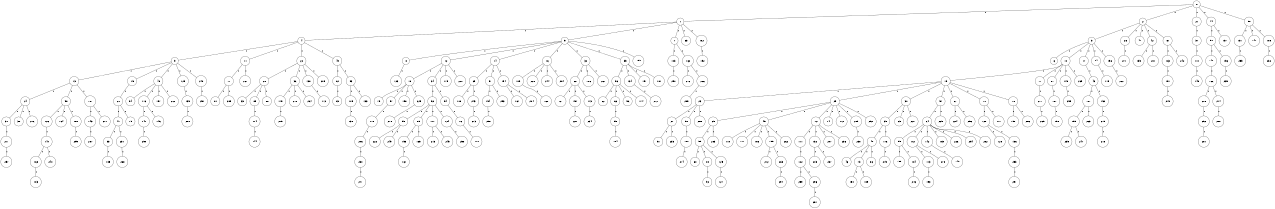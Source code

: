 graph G {
size="8.5,11;"
ratio = "expand;"
fixedsize="true;"
overlap="scale;"
node[shape=circle,width=.12,hight=.12,fontsize=12]
edge[fontsize=12]

0[label=" 0" color=black, pos="2.1878355,2.6794841!"];
1[label=" 1" color=black, pos="2.4404124,1.150416!"];
2[label=" 2" color=black, pos="0.29952992,0.56928632!"];
3[label=" 3" color=black, pos="0.53657776,1.0476632!"];
4[label=" 4" color=black, pos="0.30047725,0.36934202!"];
5[label=" 5" color=black, pos="0.58622536,1.9428907!"];
6[label=" 6" color=black, pos="0.30967428,2.7586788!"];
7[label=" 7" color=black, pos="1.8886921,2.4763457!"];
8[label=" 8" color=black, pos="0.6338289,0.69493438!"];
9[label=" 9" color=black, pos="1.5784977,0.67006742!"];
10[label=" 10" color=black, pos="2.4138536,2.8066346!"];
11[label=" 11" color=black, pos="1.5093992,1.1771452!"];
12[label=" 12" color=black, pos="1.5284351,0.38612196!"];
13[label=" 13" color=black, pos="1.1768813,2.2735615!"];
14[label=" 14" color=black, pos="2.5414721,2.9646129!"];
15[label=" 15" color=black, pos="2.5007352,1.5066918!"];
16[label=" 16" color=black, pos="1.5967884,2.2088054!"];
17[label=" 17" color=black, pos="1.0469766,0.053313697!"];
18[label=" 18" color=black, pos="1.1182266,0.41126143!"];
19[label=" 19" color=black, pos="2.714246,0.43750232!"];
20[label=" 20" color=black, pos="2.1348938,0.35734161!"];
21[label=" 21" color=black, pos="2.1526369,0.79833072!"];
22[label=" 22" color=black, pos="2.6631434,2.1242732!"];
23[label=" 23" color=black, pos="2.2039022,1.2984427!"];
24[label=" 24" color=black, pos="2.8325912,1.9759767!"];
25[label=" 25" color=black, pos="2.3861209,2.3403978!"];
26[label=" 26" color=black, pos="2.8892387,2.1319734!"];
27[label=" 27" color=black, pos="0.3400659,0.84616575!"];
28[label=" 28" color=black, pos="1.3931,2.7867349!"];
29[label=" 29" color=black, pos="2.8344105,2.2398459!"];
30[label=" 30" color=black, pos="1.3480092,2.6614324!"];
31[label=" 31" color=black, pos="2.9950841,1.352602!"];
32[label=" 32" color=black, pos="0.46712314,1.707243!"];
33[label=" 33" color=black, pos="0.35786915,2.3575916!"];
34[label=" 34" color=black, pos="2.7993002,0.85059245!"];
35[label=" 35" color=black, pos="2.0590407,1.6143258!"];
36[label=" 36" color=black, pos="0.90026557,2.9978775!"];
37[label=" 37" color=black, pos="2.9861263,2.2322298!"];
38[label=" 38" color=black, pos="1.6018426,1.8860469!"];
39[label=" 39" color=black, pos="1.8535373,2.424602!"];
40[label=" 40" color=black, pos="2.5672277,1.1739045!"];
41[label=" 41" color=black, pos="2.1794859,2.1722047!"];
42[label=" 42" color=black, pos="1.0210611,1.1181521!"];
43[label=" 43" color=black, pos="2.7195553,2.5322423!"];
44[label=" 44" color=black, pos="1.1335386,0.35449691!"];
45[label=" 45" color=black, pos="0.76784327,1.4538004!"];
46[label=" 46" color=black, pos="2.480389,2.9666125!"];
47[label=" 47" color=black, pos="0.57849634,2.6545866!"];
48[label=" 48" color=black, pos="2.5230595,2.0708209!"];
49[label=" 49" color=black, pos="0.35998716,2.6813315!"];
50[label=" 50" color=black, pos="0.26582272,2.4611499!"];
51[label=" 51" color=black, pos="0.53196153,0.60519893!"];
52[label=" 52" color=black, pos="2.5235121,0.78516506!"];
53[label=" 53" color=black, pos="1.5464226,1.6610412!"];
54[label=" 54" color=black, pos="1.5788129,1.3607378!"];
55[label=" 55" color=black, pos="2.0188682,2.3030333!"];
56[label=" 56" color=black, pos="2.8438155,1.2444732!"];
57[label=" 57" color=black, pos="1.6168798,1.5848509!"];
58[label=" 58" color=black, pos="2.7252884,1.8680805!"];
59[label=" 59" color=black, pos="2.039393,2.92275!"];
60[label=" 60" color=black, pos="0.43297531,0.8542605!"];
61[label=" 61" color=black, pos="1.9468806,2.0062095!"];
62[label=" 62" color=black, pos="2.1429554,0.68300272!"];
63[label=" 63" color=black, pos="1.3822716,0.70375142!"];
64[label=" 64" color=black, pos="1.3598902,1.4298898!"];
65[label=" 65" color=black, pos="0.87402941,1.8594725!"];
66[label=" 66" color=black, pos="0.060741399,0.85656768!"];
67[label=" 67" color=black, pos="0.20083247,0.66303957!"];
68[label=" 68" color=black, pos="0.48723284,1.6132057!"];
69[label=" 69" color=black, pos="0.032601759,0.95980695!"];
70[label=" 70" color=black, pos="2.9863624,1.3373808!"];
71[label=" 71" color=black, pos="0.62884566,2.5947211!"];
72[label=" 72" color=black, pos="0.98935689,0.96550582!"];
73[label=" 73" color=black, pos="1.0393515,1.4627041!"];
74[label=" 74" color=black, pos="0.55253128,0.20022734!"];
75[label=" 75" color=black, pos="1.0985895,0.38717152!"];
76[label=" 76" color=black, pos="0.38056698,0.019935782!"];
77[label=" 77" color=black, pos="2.6197923,0.5887259!"];
78[label=" 78" color=black, pos="1.6225524,1.9747887!"];
79[label=" 79" color=black, pos="0.96723893,1.2401339!"];
80[label=" 80" color=black, pos="2.5941207,1.8199821!"];
81[label=" 81" color=black, pos="2.030618,0.73356516!"];
82[label=" 82" color=black, pos="1.601958,1.336513!"];
83[label=" 83" color=black, pos="2.7970594,1.2863698!"];
84[label=" 84" color=black, pos="1.7240618,0.59079513!"];
85[label=" 85" color=black, pos="0.28604828,1.9500088!"];
86[label=" 86" color=black, pos="2.1056277,1.1599987!"];
87[label=" 87" color=black, pos="0.49430737,2.0294625!"];
88[label=" 88" color=black, pos="2.6057724,0.72190036!"];
89[label=" 89" color=black, pos="1.1321308,0.21953967!"];
90[label=" 90" color=black, pos="0.38925802,1.4346362!"];
91[label=" 91" color=black, pos="2.2797373,1.3639438!"];
92[label=" 92" color=black, pos="1.0273115,0.3476531!"];
93[label=" 93" color=black, pos="0.13425998,1.2219605!"];
94[label=" 94" color=black, pos="1.2224594,1.3127544!"];
95[label=" 95" color=black, pos="0.78209188,1.8051949!"];
96[label=" 96" color=black, pos="1.1916615,1.0242547!"];
97[label=" 97" color=black, pos="0.98256077,0.05788101!"];
98[label=" 98" color=black, pos="1.799847,2.5581362!"];
99[label=" 99" color=black, pos="2.2135232,0.083383317!"];
100[label=" 100" color=black, pos="1.876819,2.5541945!"];
101[label=" 101" color=black, pos="0.72869831,2.2509667!"];
102[label=" 102" color=black, pos="0.15811418,0.6679245!"];
103[label=" 103" color=black, pos="2.9059379,0.32807033!"];
104[label=" 104" color=black, pos="1.0002146,1.4213916!"];
105[label=" 105" color=black, pos="0.59611932,0.35459419!"];
106[label=" 106" color=black, pos="1.9717898,1.4755507!"];
107[label=" 107" color=black, pos="2.8348104,1.4261477!"];
108[label=" 108" color=black, pos="1.9899704,0.72270836!"];
109[label=" 109" color=black, pos="0.75649711,2.6698264!"];
110[label=" 110" color=black, pos="2.5373961,1.8548174!"];
111[label=" 111" color=black, pos="1.8108703,0.54093335!"];
112[label=" 112" color=black, pos="2.5352127,0.79386035!"];
113[label=" 113" color=black, pos="2.4415976,2.5272984!"];
114[label=" 114" color=black, pos="1.061185,0.59870048!"];
115[label=" 115" color=black, pos="2.561783,2.6076248!"];
116[label=" 116" color=black, pos="0.0051903185,2.2704221!"];
117[label=" 117" color=black, pos="1.3040082,1.6762987!"];
118[label=" 118" color=black, pos="1.2779994,1.2847382!"];
119[label=" 119" color=black, pos="1.7140038,1.8999547!"];
120[label=" 120" color=black, pos="1.7879966,2.3805485!"];
121[label=" 121" color=black, pos="1.8422696,0.64298165!"];
122[label=" 122" color=black, pos="0.91069587,1.7994499!"];
123[label=" 123" color=black, pos="2.2665303,1.0242322!"];
124[label=" 124" color=black, pos="2.7374079,2.033408!"];
125[label=" 125" color=black, pos="1.2349028,1.8828203!"];
126[label=" 126" color=black, pos="1.2408229,0.60177194!"];
127[label=" 127" color=black, pos="2.9932301,1.2040431!"];
128[label=" 128" color=black, pos="0.19554161,0.010820832!"];
129[label=" 129" color=black, pos="0.49243849,0.94126568!"];
130[label=" 130" color=black, pos="0.89548461,0.87561322!"];
131[label=" 131" color=black, pos="0.14779028,2.4337355!"];
132[label=" 132" color=black, pos="0.19449977,2.9266142!"];
133[label=" 133" color=black, pos="0.17685033,0.94230479!"];
134[label=" 134" color=black, pos="1.976993,2.3724999!"];
135[label=" 135" color=black, pos="1.0458033,2.7514498!"];
136[label=" 136" color=black, pos="0.16113465,2.2791561!"];
137[label=" 137" color=black, pos="1.4160731,2.0567075!"];
138[label=" 138" color=black, pos="2.9611374,2.4735726!"];
139[label=" 139" color=black, pos="2.8321662,2.9941258!"];
140[label=" 140" color=black, pos="2.3744517,0.45606853!"];
141[label=" 141" color=black, pos="0.73017447,0.9689752!"];
142[label=" 142" color=black, pos="2.9424501,2.6773906!"];
143[label=" 143" color=black, pos="1.9180181,1.2295983!"];
144[label=" 144" color=black, pos="2.191111,1.7327259!"];
145[label=" 145" color=black, pos="1.7291762,0.91874184!"];
146[label=" 146" color=black, pos="1.7217541,0.79924119!"];
147[label=" 147" color=black, pos="0.29962259,2.5805862!"];
148[label=" 148" color=black, pos="2.7141069,1.2253763!"];
149[label=" 149" color=black, pos="1.4350281,1.1514489!"];
150[label=" 150" color=black, pos="1.5358265,2.3657315!"];
151[label=" 151" color=black, pos="0.25767995,2.5329973!"];
152[label=" 152" color=black, pos="1.1040842,2.0559751!"];
153[label=" 153" color=black, pos="2.0551565,0.52357399!"];
154[label=" 154" color=black, pos="1.3670314,0.33083088!"];
155[label=" 155" color=black, pos="1.1161822,2.3407283!"];
156[label=" 156" color=black, pos="0.94807186,0.27457051!"];
157[label=" 157" color=black, pos="2.760456,2.7605781!"];
158[label=" 158" color=black, pos="0.25485895,1.7501272!"];
159[label=" 159" color=black, pos="2.7216394,1.9613299!"];
160[label=" 160" color=black, pos="0.54884764,2.6589841!"];
161[label=" 161" color=black, pos="0.99202194,1.3809148!"];
162[label=" 162" color=black, pos="1.5053732,1.0257074!"];
163[label=" 163" color=black, pos="2.6231628,1.4518445!"];
164[label=" 164" color=black, pos="0.93254018,1.9543346!"];
165[label=" 165" color=black, pos="0.15243441,1.9892788!"];
166[label=" 166" color=black, pos="0.84122221,2.9198323!"];
167[label=" 167" color=black, pos="1.0225304,2.3885852!"];
168[label=" 168" color=black, pos="1.8984671,1.1753823!"];
169[label=" 169" color=black, pos="2.2301273,2.2495424!"];
170[label=" 170" color=black, pos="0.2680427,2.3570559!"];
171[label=" 171" color=black, pos="0.64168537,0.46244011!"];
172[label=" 172" color=black, pos="1.5353154,2.2672218!"];
173[label=" 173" color=black, pos="1.1316873,0.0950432!"];
174[label=" 174" color=black, pos="2.9959065,1.5357711!"];
175[label=" 175" color=black, pos="1.8960376,2.5898151!"];
176[label=" 176" color=black, pos="2.9719256,1.6849937!"];
177[label=" 177" color=black, pos="1.3214943,0.93755346!"];
178[label=" 178" color=black, pos="0.20978584,2.4807425!"];
179[label=" 179" color=black, pos="2.1035098,0.42569677!"];
180[label=" 180" color=black, pos="2.3599573,0.3265751!"];
181[label=" 181" color=black, pos="1.9494191,1.4645542!"];
182[label=" 182" color=black, pos="2.4364938,1.9637626!"];
183[label=" 183" color=black, pos="0.92468166,1.127036!"];
184[label=" 184" color=black, pos="2.318775,2.0986602!"];
185[label=" 185" color=black, pos="0.7465658,1.2298064!"];
186[label=" 186" color=black, pos="1.330823,2.8078229!"];
187[label=" 187" color=black, pos="2.6537315,0.073158117!"];
188[label=" 188" color=black, pos="0.92643817,1.5053335!"];
189[label=" 189" color=black, pos="2.8213515,0.82118292!"];
190[label=" 190" color=black, pos="0.97021301,0.5903766!"];
191[label=" 191" color=black, pos="0.3385232,1.7915019!"];
192[label=" 192" color=black, pos="1.5294423,0.29756751!"];
193[label=" 193" color=black, pos="1.9263757,2.2323597!"];
194[label=" 194" color=black, pos="2.2379228,1.6915316!"];
195[label=" 195" color=black, pos="1.2737022,2.9053432!"];
196[label=" 196" color=black, pos="0.16442295,1.0759977!"];
197[label=" 197" color=black, pos="1.3805644,2.2436197!"];
198[label=" 198" color=black, pos="0.68212611,1.2456721!"];
199[label=" 199" color=black, pos="2.5514089,0.67794749!"];
200[label=" 200" color=black, pos="0.92733607,2.3568593!"];
201[label=" 201" color=black, pos="0.5028889,0.11091055!"];
202[label=" 202" color=black, pos="1.6294017,2.632466!"];
203[label=" 203" color=black, pos="2.5671319,0.10324429!"];
204[label=" 204" color=black, pos="0.94848592,0.7173293!"];
205[label=" 205" color=black, pos="1.0764225,1.6798277!"];
206[label=" 206" color=black, pos="0.79494538,2.779198!"];
207[label=" 207" color=black, pos="2.9626737,0.42720553!"];
208[label=" 208" color=black, pos="2.4326604,2.7437216!"];
209[label=" 209" color=black, pos="0.37328393,2.676361!"];
210[label=" 210" color=black, pos="1.6570743,0.90578949!"];
211[label=" 211" color=black, pos="1.8466363,0.95576105!"];
212[label=" 212" color=black, pos="0.18827573,0.12417253!"];
213[label=" 213" color=black, pos="0.63403939,0.023246924!"];
214[label=" 214" color=black, pos="1.7295,2.7753391!"];
215[label=" 215" color=black, pos="2.2595903,1.5821836!"];
216[label=" 216" color=black, pos="2.9866095,0.62780011!"];
217[label=" 217" color=black, pos="0.18053734,2.362579!"];
218[label=" 218" color=black, pos="1.6129882,2.0618179!"];
219[label=" 219" color=black, pos="2.2774023,0.25474672!"];
220[label=" 220" color=black, pos="1.6906693,0.73037628!"];
221[label=" 221" color=black, pos="2.1829195,1.7536934!"];
222[label=" 222" color=black, pos="0.55606809,2.6045932!"];
223[label=" 223" color=black, pos="1.7315771,2.5079092!"];
224[label=" 224" color=black, pos="1.512682,1.07808!"];
225[label=" 225" color=black, pos="0.43987043,0.53083098!"];
226[label=" 226" color=black, pos="2.7090275,1.5124831!"];
227[label=" 227" color=black, pos="2.6102278,0.45210778!"];
228[label=" 228" color=black, pos="1.1461491,0.62560571!"];
229[label=" 229" color=black, pos="2.9361073,0.24148808!"];
230[label=" 230" color=black, pos="2.9083317,0.30783377!"];
231[label=" 231" color=black, pos="2.0328581,1.3580954!"];
232[label=" 232" color=black, pos="0.95145224,2.2387594!"];
233[label=" 233" color=black, pos="2.8768344,0.44418132!"];
234[label=" 234" color=black, pos="1.3622392,1.5722917!"];
235[label=" 235" color=black, pos="2.7238943,2.2733641!"];
236[label=" 236" color=black, pos="0.20688351,2.199112!"];
237[label=" 237" color=black, pos="0.27826891,0.63516614!"];
238[label=" 238" color=black, pos="2.2866814,1.8265093!"];
239[label=" 239" color=black, pos="1.7587429,0.86507962!"];
240[label=" 240" color=black, pos="1.6207801,0.10151779!"];
241[label=" 241" color=black, pos="2.8734294,1.0834764!"];
242[label=" 242" color=black, pos="0.50236357,0.20813565!"];
243[label=" 243" color=black, pos="0.68016746,0.096301342!"];
244[label=" 244" color=black, pos="1.3804695,1.0300417!"];
245[label=" 245" color=black, pos="2.7360135,0.84533894!"];
246[label=" 246" color=black, pos="0.6082078,0.34223447!"];
247[label=" 247" color=black, pos="2.856453,1.0771458!"];
248[label=" 248" color=black, pos="2.3111531,2.9748476!"];
249[label=" 249" color=black, pos="1.7243627,1.4202511!"];
250[label=" 250" color=black, pos="1.7140919,0.45298415!"];
251[label=" 251" color=black, pos="2.1098865,0.28131036!"];
252[label=" 252" color=black, pos="2.8446989,0.14909435!"];
253[label=" 253" color=black, pos="0.97655999,2.6034073!"];
254[label=" 254" color=black, pos="1.6662816,1.9517185!"];
255[label=" 255" color=black, pos="0.15295586,0.99996763!"];
256[label=" 256" color=black, pos="2.2075278,1.6486915!"];
257[label=" 257" color=black, pos="1.0331391,1.1586168!"];
258[label=" 258" color=black, pos="0.69732938,1.1414904!"];
259[label=" 259" color=black, pos="0.1608864,2.2975718!"];
260[label=" 260" color=black, pos="1.7341529,2.5862976!"];
261[label=" 261" color=black, pos="0.44109948,2.2954807!"];
262[label=" 262" color=black, pos="0.13534673,1.6301156!"];
263[label=" 263" color=black, pos="0.27606336,0.75241155!"];
264[label=" 264" color=black, pos="2.6048984,0.41548168!"];
265[label=" 265" color=black, pos="0.47004561,0.38526857!"];
266[label=" 266" color=black, pos="1.1856993,2.9745909!"];
267[label=" 267" color=black, pos="1.9495598,2.352171!"];
268[label=" 268" color=black, pos="0.71882888,2.3944255!"];
269[label=" 269" color=black, pos="1.1281736,0.26730941!"];
270[label=" 270" color=black, pos="1.9371053,0.55182293!"];
271[label=" 271" color=black, pos="1.5275083,2.6967599!"];
272[label=" 272" color=black, pos="1.7053375,1.7704442!"];
273[label=" 273" color=black, pos="2.68634,0.34275809!"];
274[label=" 274" color=black, pos="0.6824718,2.2186251!"];
275[label=" 275" color=black, pos="1.5895116,1.3157443!"];
276[label=" 276" color=black, pos="1.5092647,0.46826887!"];
277[label=" 277" color=black, pos="2.400076,1.9009587!"];
278[label=" 278" color=black, pos="0.63300331,0.55035002!"];
279[label=" 279" color=black, pos="0.7570161,0.29291827!"];
280[label=" 280" color=black, pos="2.3593515,0.63773669!"];
281[label=" 281" color=black, pos="0.21907531,1.9177308!"];
282[label=" 282" color=black, pos="1.2978437,0.5335787!"];
283[label=" 283" color=black, pos="1.7071519,2.1956959!"];
284[label=" 284" color=black, pos="1.5594928,1.853855!"];
285[label=" 285" color=black, pos="1.399543,1.2967501!"];
286[label=" 286" color=black, pos="2.2075954,1.1930579!"];
287[label=" 287" color=black, pos="0.094210013,1.4269651!"];
288[label=" 288" color=black, pos="0.54933866,0.49925291!"];
289[label=" 289" color=black, pos="0.045196533,0.66996108!"];
290[label=" 290" color=black, pos="2.5533396,2.2303956!"];
291[label=" 291" color=black, pos="2.0528627,1.4769082!"];
292[label=" 292" color=black, pos="2.0900562,2.5719243!"];
293[label=" 293" color=black, pos="1.085577,0.52214548!"];
294[label=" 294" color=black, pos="2.7157745,1.2577838!"];
295[label=" 295" color=black, pos="0.20117951,0.26354596!"];
296[label=" 296" color=black, pos="2.7494506,1.5189321!"];
297[label=" 297" color=black, pos="2.1797826,1.1376874!"];
298[label=" 298" color=black, pos="2.392433,2.9936136!"];
299[label=" 299" color=black, pos="0.79417448,2.0576513!"];
0--1[label="1"]
0--2[label="1"]
0--21[label="1"]
0--44[label="1"]
0--98[label="1"]
1--4[label="1"]
1--5[label="1"]
1--7[label="1"]
1--63[label="1"]
1--182[label="1"]
2--3[label="1"]
2--26[label="1"]
2--41[label="1"]
2--42[label="1"]
2--61[label="1"]
3--6[label="1"]
3--10[label="1"]
3--17[label="1"]
3--84[label="1"]
3--196[label="1"]
4--9[label="1"]
4--11[label="1"]
4--22[label="1"]
4--49[label="1"]
5--8[label="1"]
5--12[label="1"]
5--14[label="1"]
5--16[label="1"]
5--32[label="1"]
5--35[label="1"]
5--195[label="1"]
7--103[label="1"]
7--162[label="1"]
8--123[label="1"]
9--13[label="1"]
9--15[label="1"]
9--48[label="1"]
9--129[label="1"]
9--248[label="1"]
10--19[label="1"]
10--77[label="1"]
10--87[label="1"]
10--175[label="1"]
10--265[label="1"]
11--71[label="1"]
11--267[label="1"]
12--18[label="1"]
12--34[label="1"]
12--115[label="1"]
12--220[label="1"]
13--24[label="1"]
13--58[label="1"]
13--101[label="1"]
14--65[label="1"]
14--91[label="1"]
14--154[label="1"]
15--20[label="1"]
16--109[label="1"]
16--228[label="1"]
16--244[label="1"]
16--284[label="1"]
17--43[label="1"]
18--79[label="1"]
18--97[label="1"]
18--158[label="1"]
18--225[label="1"]
19--23[label="1"]
19--25[label="1"]
19--30[label="1"]
19--57[label="1"]
19--67[label="1"]
19--70[label="1"]
19--78[label="1"]
20--47[label="1"]
20--75[label="1"]
21--37[label="1"]
22--28[label="1"]
22--36[label="1"]
22--138[label="1"]
22--209[label="1"]
23--27[label="1"]
23--90[label="1"]
23--288[label="1"]
24--31[label="1"]
24--38[label="1"]
24--276[label="1"]
25--29[label="1"]
25--45[label="1"]
25--72[label="1"]
25--74[label="1"]
25--112[label="1"]
25--205[label="1"]
25--292[label="1"]
26--271[label="1"]
27--51[label="1"]
27--233[label="1"]
28--33[label="1"]
28--85[label="1"]
28--88[label="1"]
29--55[label="1"]
29--283[label="1"]
30--39[label="1"]
30--69[label="1"]
30--227[label="1"]
31--211[label="1"]
32--68[label="1"]
32--106[label="1"]
32--261[label="1"]
34--52[label="1"]
34--54[label="1"]
35--56[label="1"]
35--134[label="1"]
35--151[label="1"]
35--181[label="1"]
36--179[label="1"]
36--210[label="1"]
36--264[label="1"]
37--110[label="1"]
39--40[label="1"]
39--176[label="1"]
40--46[label="1"]
40--73[label="1"]
40--86[label="1"]
42--135[label="1"]
42--201[label="1"]
43--107[label="1"]
43--152[label="1"]
44--50[label="1"]
44--137[label="1"]
45--118[label="1"]
45--171[label="1"]
45--186[label="1"]
45--199[label="1"]
45--262[label="1"]
47--53[label="1"]
47--231[label="1"]
48--94[label="1"]
48--116[label="1"]
48--197[label="1"]
48--202[label="1"]
49--82[label="1"]
49--93[label="1"]
50--148[label="1"]
50--156[label="1"]
52--59[label="1"]
52--89[label="1"]
52--117[label="1"]
52--124[label="1"]
53--185[label="1"]
54--76[label="1"]
55--60[label="1"]
55--80[label="1"]
55--125[label="1"]
56--62[label="1"]
56--66[label="1"]
56--96[label="1"]
56--174[label="1"]
57--64[label="1"]
57--229[label="1"]
58--126[label="1"]
58--164[label="1"]
58--180[label="1"]
59--222[label="1"]
59--249[label="1"]
61--163[label="1"]
61--242[label="1"]
64--95[label="1"]
64--102[label="1"]
64--142[label="1"]
64--169[label="1"]
64--226[label="1"]
64--254[label="1"]
64--282[label="1"]
65--108[label="1"]
65--243[label="1"]
66--99[label="1"]
67--224[label="1"]
67--256[label="1"]
68--121[label="1"]
68--157[label="1"]
68--173[label="1"]
70--120[label="1"]
70--177[label="1"]
71--81[label="1"]
71--285[label="1"]
72--111[label="1"]
72--132[label="1"]
72--207[label="1"]
72--236[label="1"]
73--150[label="1"]
73--189[label="1"]
76--170[label="1"]
77--217[label="1"]
78--198[label="1"]
78--286[label="1"]
80--92[label="1"]
82--83[label="1"]
84--119[label="1"]
85--114[label="1"]
87--187[label="1"]
89--153[label="1"]
89--165[label="1"]
90--100[label="1"]
91--194[label="1"]
91--293[label="1"]
93--105[label="1"]
93--133[label="1"]
95--159[label="1"]
95--184[label="1"]
97--178[label="1"]
98--131[label="1"]
98--147[label="1"]
98--188[label="1"]
99--104[label="1"]
100--274[label="1"]
101--143[label="1"]
101--277[label="1"]
102--113[label="1"]
102--278[label="1"]
103--250[label="1"]
105--130[label="1"]
107--155[label="1"]
107--223[label="1"]
109--160[label="1"]
110--145[label="1"]
111--122[label="1"]
113--193[label="1"]
114--144[label="1"]
116--141[label="1"]
116--146[label="1"]
117--213[label="1"]
117--245[label="1"]
120--128[label="1"]
120--136[label="1"]
122--259[label="1"]
122--296[label="1"]
124--258[label="1"]
125--127[label="1"]
126--140[label="1"]
129--139[label="1"]
131--255[label="1"]
132--203[label="1"]
132--237[label="1"]
134--272[label="1"]
136--253[label="1"]
138--172[label="1"]
139--200[label="1"]
140--168[label="1"]
140--240[label="1"]
141--290[label="1"]
142--149[label="1"]
143--287[label="1"]
148--166[label="1"]
152--215[label="1"]
153--161[label="1"]
154--167[label="1"]
154--204[label="1"]
155--235[label="1"]
155--247[label="1"]
156--239[label="1"]
157--221[label="1"]
162--216[label="1"]
162--266[label="1"]
163--191[label="1"]
166--208[label="1"]
166--214[label="1"]
168--183[label="1"]
173--234[label="1"]
175--295[label="1"]
176--275[label="1"]
178--206[label="1"]
179--219[label="1"]
180--299[label="1"]
182--192[label="1"]
184--246[label="1"]
187--190[label="1"]
188--232[label="1"]
191--279[label="1"]
194--298[label="1"]
196--260[label="1"]
199--212[label="1"]
199--263[label="1"]
205--238[label="1"]
206--230[label="1"]
208--252[label="1"]
211--257[label="1"]
214--280[label="1"]
215--218[label="1"]
217--269[label="1"]
225--270[label="1"]
230--241[label="1"]
231--268[label="1"]
243--273[label="1"]
248--251[label="1"]
252--281[label="1"]
253--291[label="1"]
263--294[label="1"]
266--289[label="1"]
296--297[label="1"]

}
